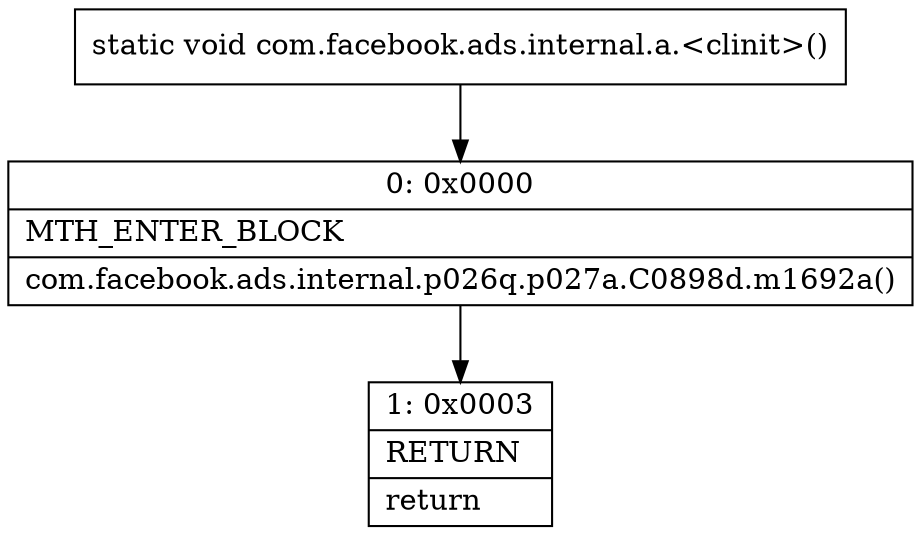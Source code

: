 digraph "CFG forcom.facebook.ads.internal.a.\<clinit\>()V" {
Node_0 [shape=record,label="{0\:\ 0x0000|MTH_ENTER_BLOCK\l|com.facebook.ads.internal.p026q.p027a.C0898d.m1692a()\l}"];
Node_1 [shape=record,label="{1\:\ 0x0003|RETURN\l|return\l}"];
MethodNode[shape=record,label="{static void com.facebook.ads.internal.a.\<clinit\>() }"];
MethodNode -> Node_0;
Node_0 -> Node_1;
}

